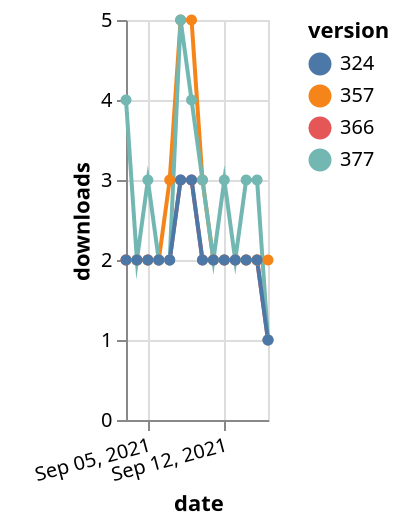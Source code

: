 {"$schema": "https://vega.github.io/schema/vega-lite/v5.json", "description": "A simple bar chart with embedded data.", "data": {"values": [{"date": "2021-09-03", "total": 2327, "delta": 2, "version": "366"}, {"date": "2021-09-04", "total": 2329, "delta": 2, "version": "366"}, {"date": "2021-09-05", "total": 2331, "delta": 2, "version": "366"}, {"date": "2021-09-06", "total": 2333, "delta": 2, "version": "366"}, {"date": "2021-09-07", "total": 2335, "delta": 2, "version": "366"}, {"date": "2021-09-08", "total": 2338, "delta": 3, "version": "366"}, {"date": "2021-09-09", "total": 2341, "delta": 3, "version": "366"}, {"date": "2021-09-10", "total": 2343, "delta": 2, "version": "366"}, {"date": "2021-09-11", "total": 2345, "delta": 2, "version": "366"}, {"date": "2021-09-12", "total": 2347, "delta": 2, "version": "366"}, {"date": "2021-09-13", "total": 2349, "delta": 2, "version": "366"}, {"date": "2021-09-14", "total": 2351, "delta": 2, "version": "366"}, {"date": "2021-09-15", "total": 2353, "delta": 2, "version": "366"}, {"date": "2021-09-16", "total": 2354, "delta": 1, "version": "366"}, {"date": "2021-09-03", "total": 2889, "delta": 2, "version": "357"}, {"date": "2021-09-04", "total": 2891, "delta": 2, "version": "357"}, {"date": "2021-09-05", "total": 2893, "delta": 2, "version": "357"}, {"date": "2021-09-06", "total": 2895, "delta": 2, "version": "357"}, {"date": "2021-09-07", "total": 2898, "delta": 3, "version": "357"}, {"date": "2021-09-08", "total": 2903, "delta": 5, "version": "357"}, {"date": "2021-09-09", "total": 2908, "delta": 5, "version": "357"}, {"date": "2021-09-10", "total": 2911, "delta": 3, "version": "357"}, {"date": "2021-09-11", "total": 2913, "delta": 2, "version": "357"}, {"date": "2021-09-12", "total": 2915, "delta": 2, "version": "357"}, {"date": "2021-09-13", "total": 2917, "delta": 2, "version": "357"}, {"date": "2021-09-14", "total": 2919, "delta": 2, "version": "357"}, {"date": "2021-09-15", "total": 2921, "delta": 2, "version": "357"}, {"date": "2021-09-16", "total": 2923, "delta": 2, "version": "357"}, {"date": "2021-09-03", "total": 2357, "delta": 4, "version": "377"}, {"date": "2021-09-04", "total": 2359, "delta": 2, "version": "377"}, {"date": "2021-09-05", "total": 2362, "delta": 3, "version": "377"}, {"date": "2021-09-06", "total": 2364, "delta": 2, "version": "377"}, {"date": "2021-09-07", "total": 2366, "delta": 2, "version": "377"}, {"date": "2021-09-08", "total": 2371, "delta": 5, "version": "377"}, {"date": "2021-09-09", "total": 2375, "delta": 4, "version": "377"}, {"date": "2021-09-10", "total": 2378, "delta": 3, "version": "377"}, {"date": "2021-09-11", "total": 2380, "delta": 2, "version": "377"}, {"date": "2021-09-12", "total": 2383, "delta": 3, "version": "377"}, {"date": "2021-09-13", "total": 2385, "delta": 2, "version": "377"}, {"date": "2021-09-14", "total": 2388, "delta": 3, "version": "377"}, {"date": "2021-09-15", "total": 2391, "delta": 3, "version": "377"}, {"date": "2021-09-16", "total": 2392, "delta": 1, "version": "377"}, {"date": "2021-09-03", "total": 2582, "delta": 2, "version": "324"}, {"date": "2021-09-04", "total": 2584, "delta": 2, "version": "324"}, {"date": "2021-09-05", "total": 2586, "delta": 2, "version": "324"}, {"date": "2021-09-06", "total": 2588, "delta": 2, "version": "324"}, {"date": "2021-09-07", "total": 2590, "delta": 2, "version": "324"}, {"date": "2021-09-08", "total": 2593, "delta": 3, "version": "324"}, {"date": "2021-09-09", "total": 2596, "delta": 3, "version": "324"}, {"date": "2021-09-10", "total": 2598, "delta": 2, "version": "324"}, {"date": "2021-09-11", "total": 2600, "delta": 2, "version": "324"}, {"date": "2021-09-12", "total": 2602, "delta": 2, "version": "324"}, {"date": "2021-09-13", "total": 2604, "delta": 2, "version": "324"}, {"date": "2021-09-14", "total": 2606, "delta": 2, "version": "324"}, {"date": "2021-09-15", "total": 2608, "delta": 2, "version": "324"}, {"date": "2021-09-16", "total": 2609, "delta": 1, "version": "324"}]}, "width": "container", "mark": {"type": "line", "point": {"filled": true}}, "encoding": {"x": {"field": "date", "type": "temporal", "timeUnit": "yearmonthdate", "title": "date", "axis": {"labelAngle": -15}}, "y": {"field": "delta", "type": "quantitative", "title": "downloads"}, "color": {"field": "version", "type": "nominal"}, "tooltip": {"field": "delta"}}}